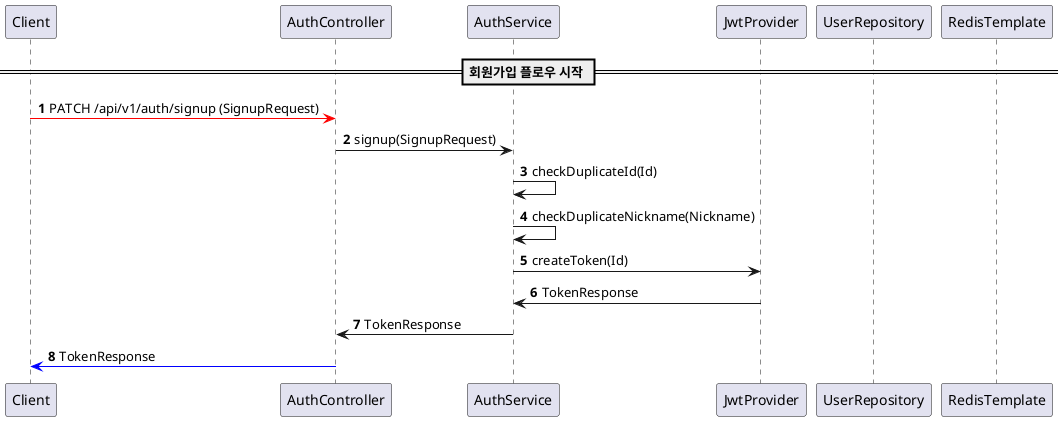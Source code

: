 @startuml
'https://plantuml.com/sequence-diagram

participant Client
participant AuthController
participant AuthService
participant JwtProvider
participant UserRepository
participant RedisTemplate
autonumber
== 회원가입 플로우 시작 ==

Client -[#red]> AuthController: PATCH /api/v1/auth/signup (SignupRequest)
AuthController -> AuthService: signup(SignupRequest)
AuthService -> AuthService: checkDuplicateId(Id)
AuthService -> AuthService: checkDuplicateNickname(Nickname)
AuthService -> JwtProvider: createToken(Id)
JwtProvider -> AuthService: TokenResponse
AuthService -> AuthController: TokenResponse
AuthController -[#blue]> Client: TokenResponse
@enduml
